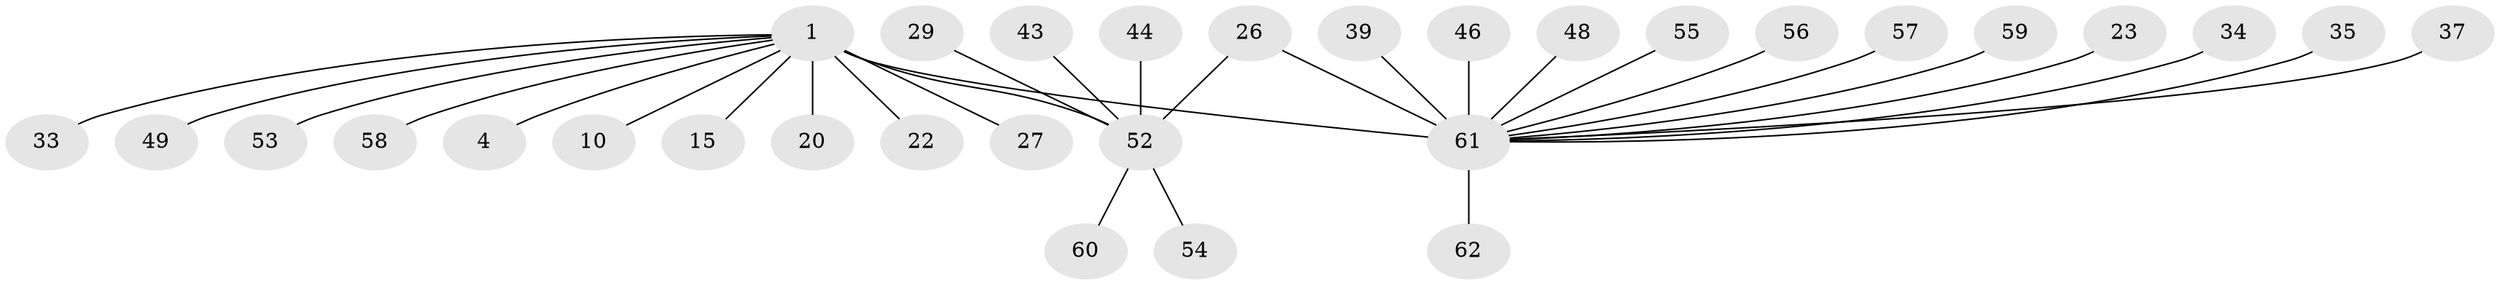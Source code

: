 // original degree distribution, {26: 0.016129032258064516, 3: 0.14516129032258066, 1: 0.4838709677419355, 7: 0.016129032258064516, 8: 0.016129032258064516, 14: 0.016129032258064516, 2: 0.24193548387096775, 6: 0.016129032258064516, 4: 0.016129032258064516, 5: 0.03225806451612903}
// Generated by graph-tools (version 1.1) at 2025/48/03/09/25 04:48:35]
// undirected, 31 vertices, 31 edges
graph export_dot {
graph [start="1"]
  node [color=gray90,style=filled];
  1;
  4;
  10;
  15;
  20;
  22 [super="+5+16"];
  23;
  26 [super="+18"];
  27;
  29;
  33;
  34;
  35;
  37;
  39;
  43;
  44;
  46;
  48;
  49 [super="+42"];
  52 [super="+40+45+7"];
  53 [super="+36"];
  54 [super="+19"];
  55;
  56;
  57;
  58;
  59;
  60;
  61 [super="+13+51+47+50+38+14+17+30+31+32"];
  62;
  1 -- 4;
  1 -- 10;
  1 -- 15;
  1 -- 20;
  1 -- 22 [weight=2];
  1 -- 27;
  1 -- 33;
  1 -- 52 [weight=5];
  1 -- 53 [weight=2];
  1 -- 58;
  1 -- 61 [weight=8];
  1 -- 49;
  23 -- 61 [weight=2];
  26 -- 52 [weight=2];
  26 -- 61 [weight=2];
  29 -- 52;
  34 -- 61;
  35 -- 61;
  37 -- 61;
  39 -- 61;
  43 -- 52;
  44 -- 52;
  46 -- 61;
  48 -- 61;
  52 -- 54;
  52 -- 60;
  55 -- 61 [weight=2];
  56 -- 61;
  57 -- 61;
  59 -- 61;
  61 -- 62;
}
